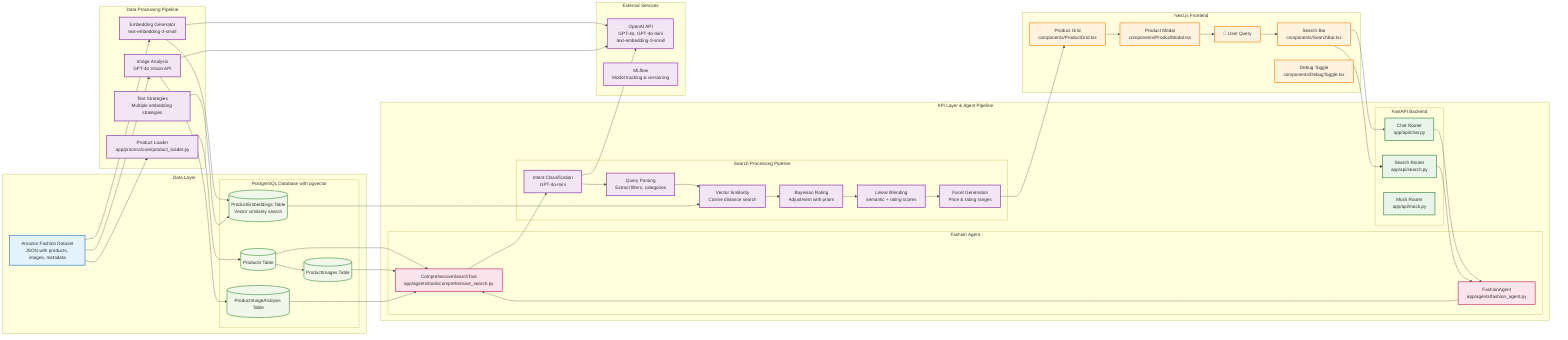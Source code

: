 flowchart LR
    %% Data Layer (Bottom)
    subgraph "Data Layer"
        DS[Amazon Fashion Dataset<br/>JSON with products, images, metadata]
        subgraph "PostgreSQL Database with pgvector"
            P[(Products Table)]
            PE[(ProductEmbeddings Table<br/>Vector similarity search)]
            PI[(ProductImages Table)]
            PIA[(ProductImageAnalysis Table)]
        end
    end
    
    %% Data Processing Layer
    subgraph "Data Processing Pipeline"
        PL[Product Loader<br/>app/process/core/product_loader.py]
        EG[Embedding Generator<br/>text-embedding-3-small]
        IA[Image Analysis<br/>GPT-4o Vision API]
        TS[Text Strategies<br/>Multiple embedding strategies]
    end
    
    %% API Layer with Agent Pipeline
    subgraph "API Layer & Agent Pipeline"
        subgraph "FastAPI Backend"
            CR[Chat Router<br/>app/api/chat.py]
            SR[Search Router<br/>app/api/search.py]
            MR[Mock Router<br/>app/api/mock.py]
        end
        
        subgraph "Fashion Agent"
            FA[FashionAgent<br/>app/agents/fashion_agent.py]
            CST[ComprehensiveSearchTool<br/>app/agents/tools/comprehensive_search.py]
        end
        
        subgraph "Search Processing Pipeline"
            IC[Intent Classification<br/>GPT-4o-mini]
            QP[Query Parsing<br/>Extract filters, categories]
            VS[Vector Similarity<br/>Cosine distance search]
            BR[Bayesian Rating<br/>Adjustment with priors]
            LB[Linear Blending<br/>semantic + rating scores]
            FG[Facet Generation<br/>Price & rating ranges]
        end
    end
    
    %% Frontend Layer
    subgraph "Next.js Frontend"
        SB[Search Bar<br/>components/SearchBar.tsx]
        PG[Product Grid<br/>components/ProductGrid.tsx]
        PM[Product Modal<br/>components/ProductModal.tsx]
        DT[Debug Toggle<br/>components/DebugToggle.tsx]
        U[👤 User Query]
    end
    
    %% External Services
    subgraph "External Services"
        OPENAI[OpenAI API<br/>GPT-4o, GPT-4o-mini<br/>text-embedding-3-small]
        MLFLOW[MLflow<br/>Model tracking & versioning]
    end
    
    %% Data Flow Connections
    U --> SB
    SB --> CR
    SB --> SR
    
    CR --> FA
    SR --> FA
    FA --> CST
    
    CST --> IC
    IC --> QP
    QP --> VS
    VS --> BR
    BR --> LB
    LB --> FG
    
    DS --> PL
    PL --> P
    DS --> IA
    IA --> PIA
    DS --> EG
    EG --> PE
    TS --> PE
    P --> PI
    
    PE --> VS
    P --> CST
    PI --> CST
    PIA --> CST
    
    EG --> OPENAI
    IA --> OPENAI
    IC --> OPENAI
    
    FG --> PG
    PG --> PM
    PM --> U
    
    %% Styling
    classDef dataSource fill:#e3f2fd,stroke:#1976d2,stroke-width:2px
    classDef processing fill:#f3e5f5,stroke:#7b1fa2,stroke-width:2px
    classDef database fill:#f1f8e9,stroke:#388e3c,stroke-width:2px
    classDef api fill:#e8f5e8,stroke:#2e7d32,stroke-width:2px
    classDef agent fill:#fce4ec,stroke:#c2185b,stroke-width:2px
    classDef frontend fill:#fff3e0,stroke:#f57c00,stroke-width:2px
    classDef user fill:#fffde7,stroke:#f9a825,stroke-width:3px
    classDef external fill:#f3e5f5,stroke:#9c27b0,stroke-width:2px
    
    class DS dataSource
    class PL,EG,IA,TS,IC,QP,VS,BR,LB,FG processing
    class P,PE,PI,PIA database
    class CR,SR,MR api
    class FA,CST agent
    class SB,PG,PM,DT,U frontend
    class OPENAI,MLFLOW external